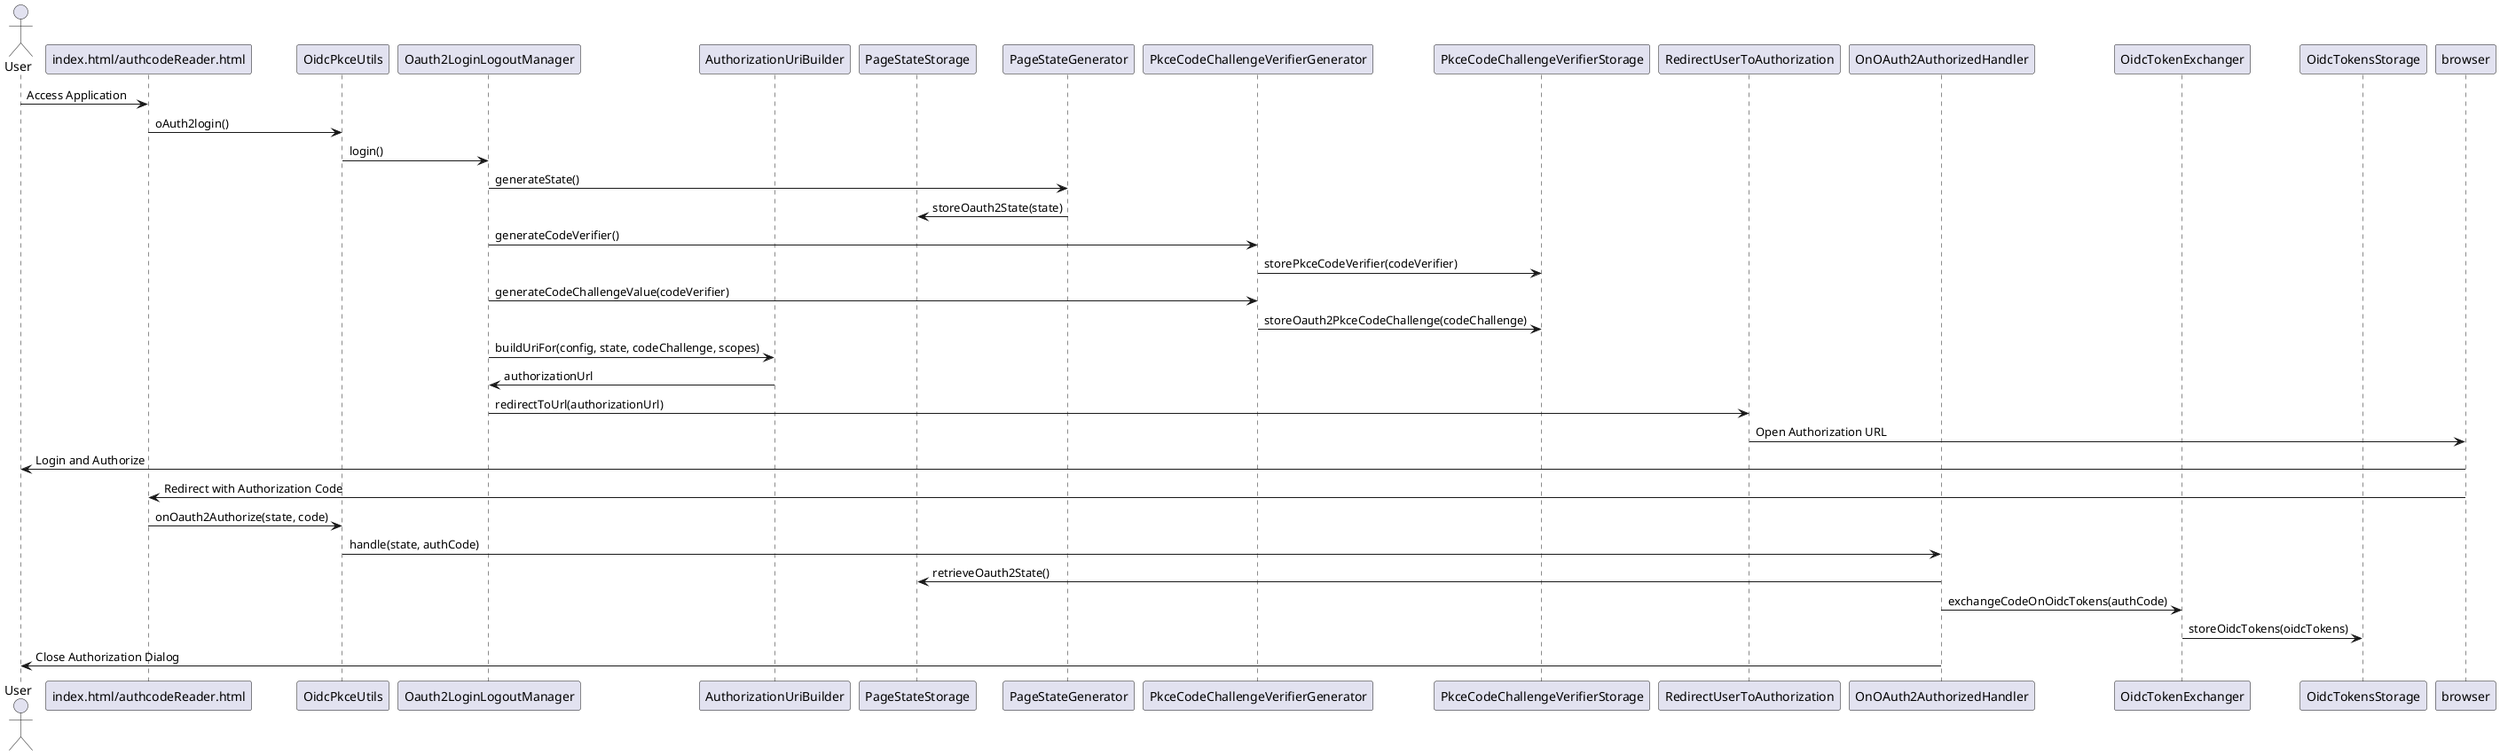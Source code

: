 @startuml
actor User as user
participant "index.html/authcodeReader.html" as html
participant "OidcPkceUtils" as utils
participant "Oauth2LoginLogoutManager" as loginManager
participant "AuthorizationUriBuilder" as uriBuilder
participant "PageStateStorage" as pageState
participant "PageStateGenerator" as stateGen
participant "PkceCodeChallengeVerifierGenerator" as pkceGen
participant "PkceCodeChallengeVerifierStorage" as pkceStore
participant "RedirectUserToAuthorization" as redirect
participant "OnOAuth2AuthorizedHandler" as authHandler
participant "OidcTokenExchanger" as tokenExchanger
participant "OidcTokensStorage" as tokenStorage

user -> html: Access Application
html -> utils: oAuth2login()
utils -> loginManager: login()
loginManager -> stateGen: generateState()
stateGen -> pageState: storeOauth2State(state)
loginManager -> pkceGen: generateCodeVerifier()
pkceGen -> pkceStore: storePkceCodeVerifier(codeVerifier)
loginManager -> pkceGen: generateCodeChallengeValue(codeVerifier)
pkceGen -> pkceStore: storeOauth2PkceCodeChallenge(codeChallenge)
loginManager -> uriBuilder: buildUriFor(config, state, codeChallenge, scopes)
uriBuilder -> loginManager: authorizationUrl
loginManager -> redirect: redirectToUrl(authorizationUrl)
redirect -> browser: Open Authorization URL
browser -> user: Login and Authorize
browser -> html: Redirect with Authorization Code
html -> utils: onOauth2Authorize(state, code)
utils -> authHandler: handle(state, authCode)
authHandler -> pageState: retrieveOauth2State()
authHandler -> tokenExchanger: exchangeCodeOnOidcTokens(authCode)
tokenExchanger -> tokenStorage: storeOidcTokens(oidcTokens)
authHandler -> user: Close Authorization Dialog
@enduml
